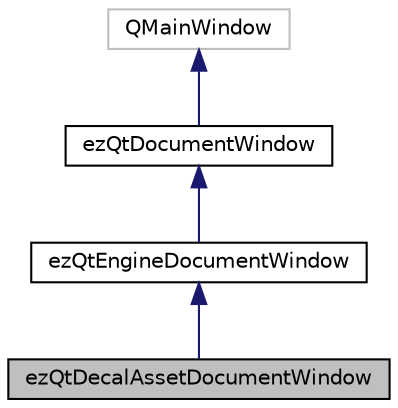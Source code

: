 digraph "ezQtDecalAssetDocumentWindow"
{
 // LATEX_PDF_SIZE
  edge [fontname="Helvetica",fontsize="10",labelfontname="Helvetica",labelfontsize="10"];
  node [fontname="Helvetica",fontsize="10",shape=record];
  Node1 [label="ezQtDecalAssetDocumentWindow",height=0.2,width=0.4,color="black", fillcolor="grey75", style="filled", fontcolor="black",tooltip=" "];
  Node2 -> Node1 [dir="back",color="midnightblue",fontsize="10",style="solid",fontname="Helvetica"];
  Node2 [label="ezQtEngineDocumentWindow",height=0.2,width=0.4,color="black", fillcolor="white", style="filled",URL="$db/df1/classez_qt_engine_document_window.htm",tooltip="Base class for all document windows that need a connection to the engine process, and might want to r..."];
  Node3 -> Node2 [dir="back",color="midnightblue",fontsize="10",style="solid",fontname="Helvetica"];
  Node3 [label="ezQtDocumentWindow",height=0.2,width=0.4,color="black", fillcolor="white", style="filled",URL="$d1/d13/classez_qt_document_window.htm",tooltip="Base class for all document windows. Handles the most basic document window management."];
  Node4 -> Node3 [dir="back",color="midnightblue",fontsize="10",style="solid",fontname="Helvetica"];
  Node4 [label="QMainWindow",height=0.2,width=0.4,color="grey75", fillcolor="white", style="filled",tooltip=" "];
}
